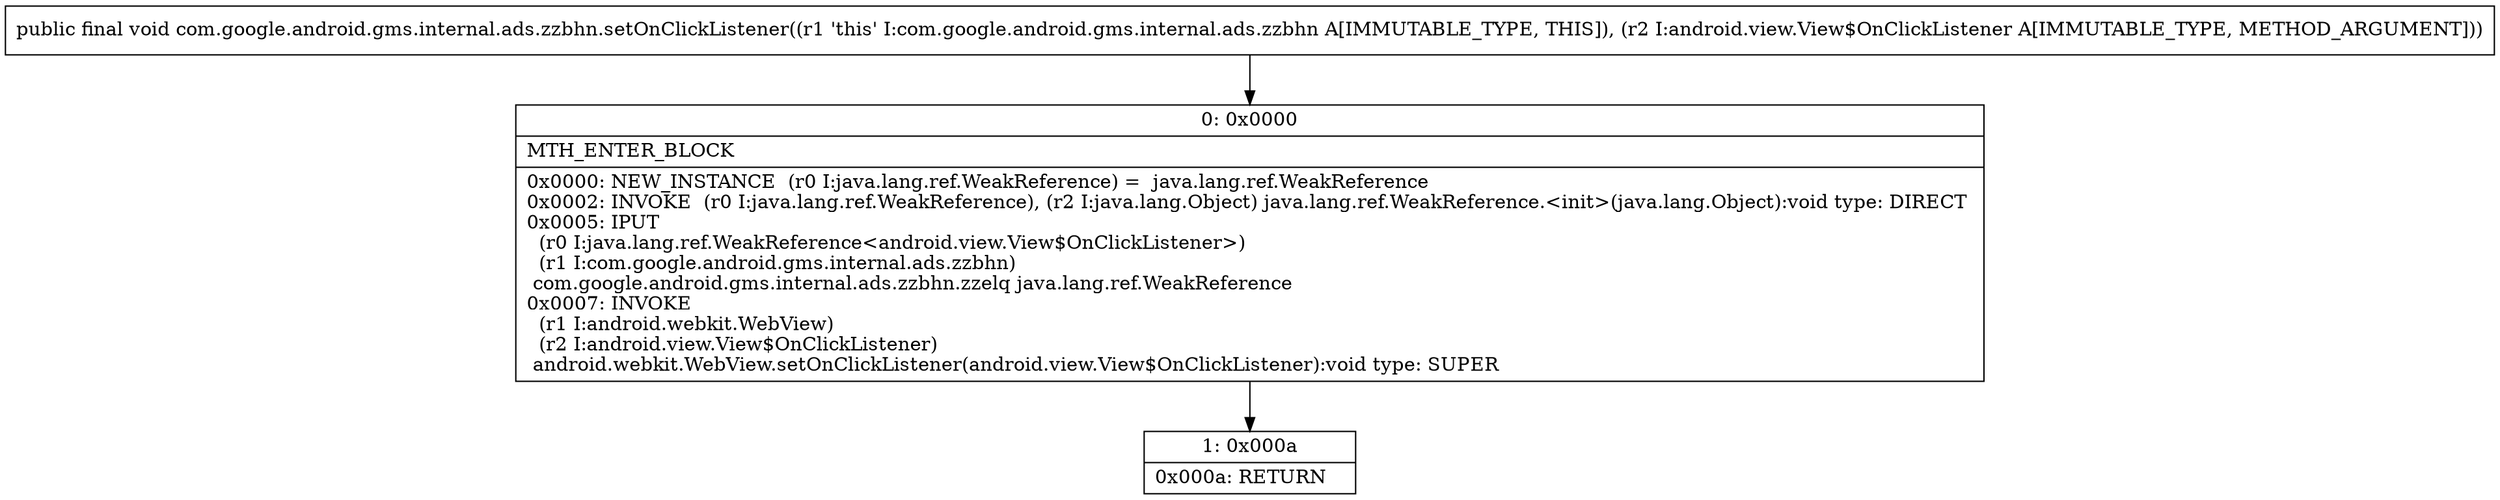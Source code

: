 digraph "CFG forcom.google.android.gms.internal.ads.zzbhn.setOnClickListener(Landroid\/view\/View$OnClickListener;)V" {
Node_0 [shape=record,label="{0\:\ 0x0000|MTH_ENTER_BLOCK\l|0x0000: NEW_INSTANCE  (r0 I:java.lang.ref.WeakReference) =  java.lang.ref.WeakReference \l0x0002: INVOKE  (r0 I:java.lang.ref.WeakReference), (r2 I:java.lang.Object) java.lang.ref.WeakReference.\<init\>(java.lang.Object):void type: DIRECT \l0x0005: IPUT  \l  (r0 I:java.lang.ref.WeakReference\<android.view.View$OnClickListener\>)\l  (r1 I:com.google.android.gms.internal.ads.zzbhn)\l com.google.android.gms.internal.ads.zzbhn.zzelq java.lang.ref.WeakReference \l0x0007: INVOKE  \l  (r1 I:android.webkit.WebView)\l  (r2 I:android.view.View$OnClickListener)\l android.webkit.WebView.setOnClickListener(android.view.View$OnClickListener):void type: SUPER \l}"];
Node_1 [shape=record,label="{1\:\ 0x000a|0x000a: RETURN   \l}"];
MethodNode[shape=record,label="{public final void com.google.android.gms.internal.ads.zzbhn.setOnClickListener((r1 'this' I:com.google.android.gms.internal.ads.zzbhn A[IMMUTABLE_TYPE, THIS]), (r2 I:android.view.View$OnClickListener A[IMMUTABLE_TYPE, METHOD_ARGUMENT])) }"];
MethodNode -> Node_0;
Node_0 -> Node_1;
}

